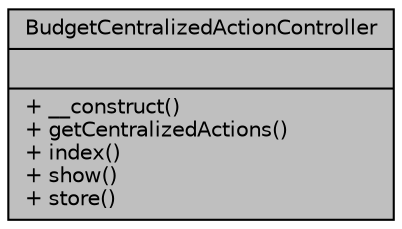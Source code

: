 digraph "BudgetCentralizedActionController"
{
 // LATEX_PDF_SIZE
  bgcolor="transparent";
  edge [fontname="Helvetica",fontsize="10",labelfontname="Helvetica",labelfontsize="10"];
  node [fontname="Helvetica",fontsize="10",shape=record];
  Node1 [label="{BudgetCentralizedActionController\n||+ __construct()\l+ getCentralizedActions()\l+ index()\l+ show()\l+ store()\l}",height=0.2,width=0.4,color="black", fillcolor="grey75", style="filled", fontcolor="black",tooltip="Controlador de Acciones Centralizadas."];
}
